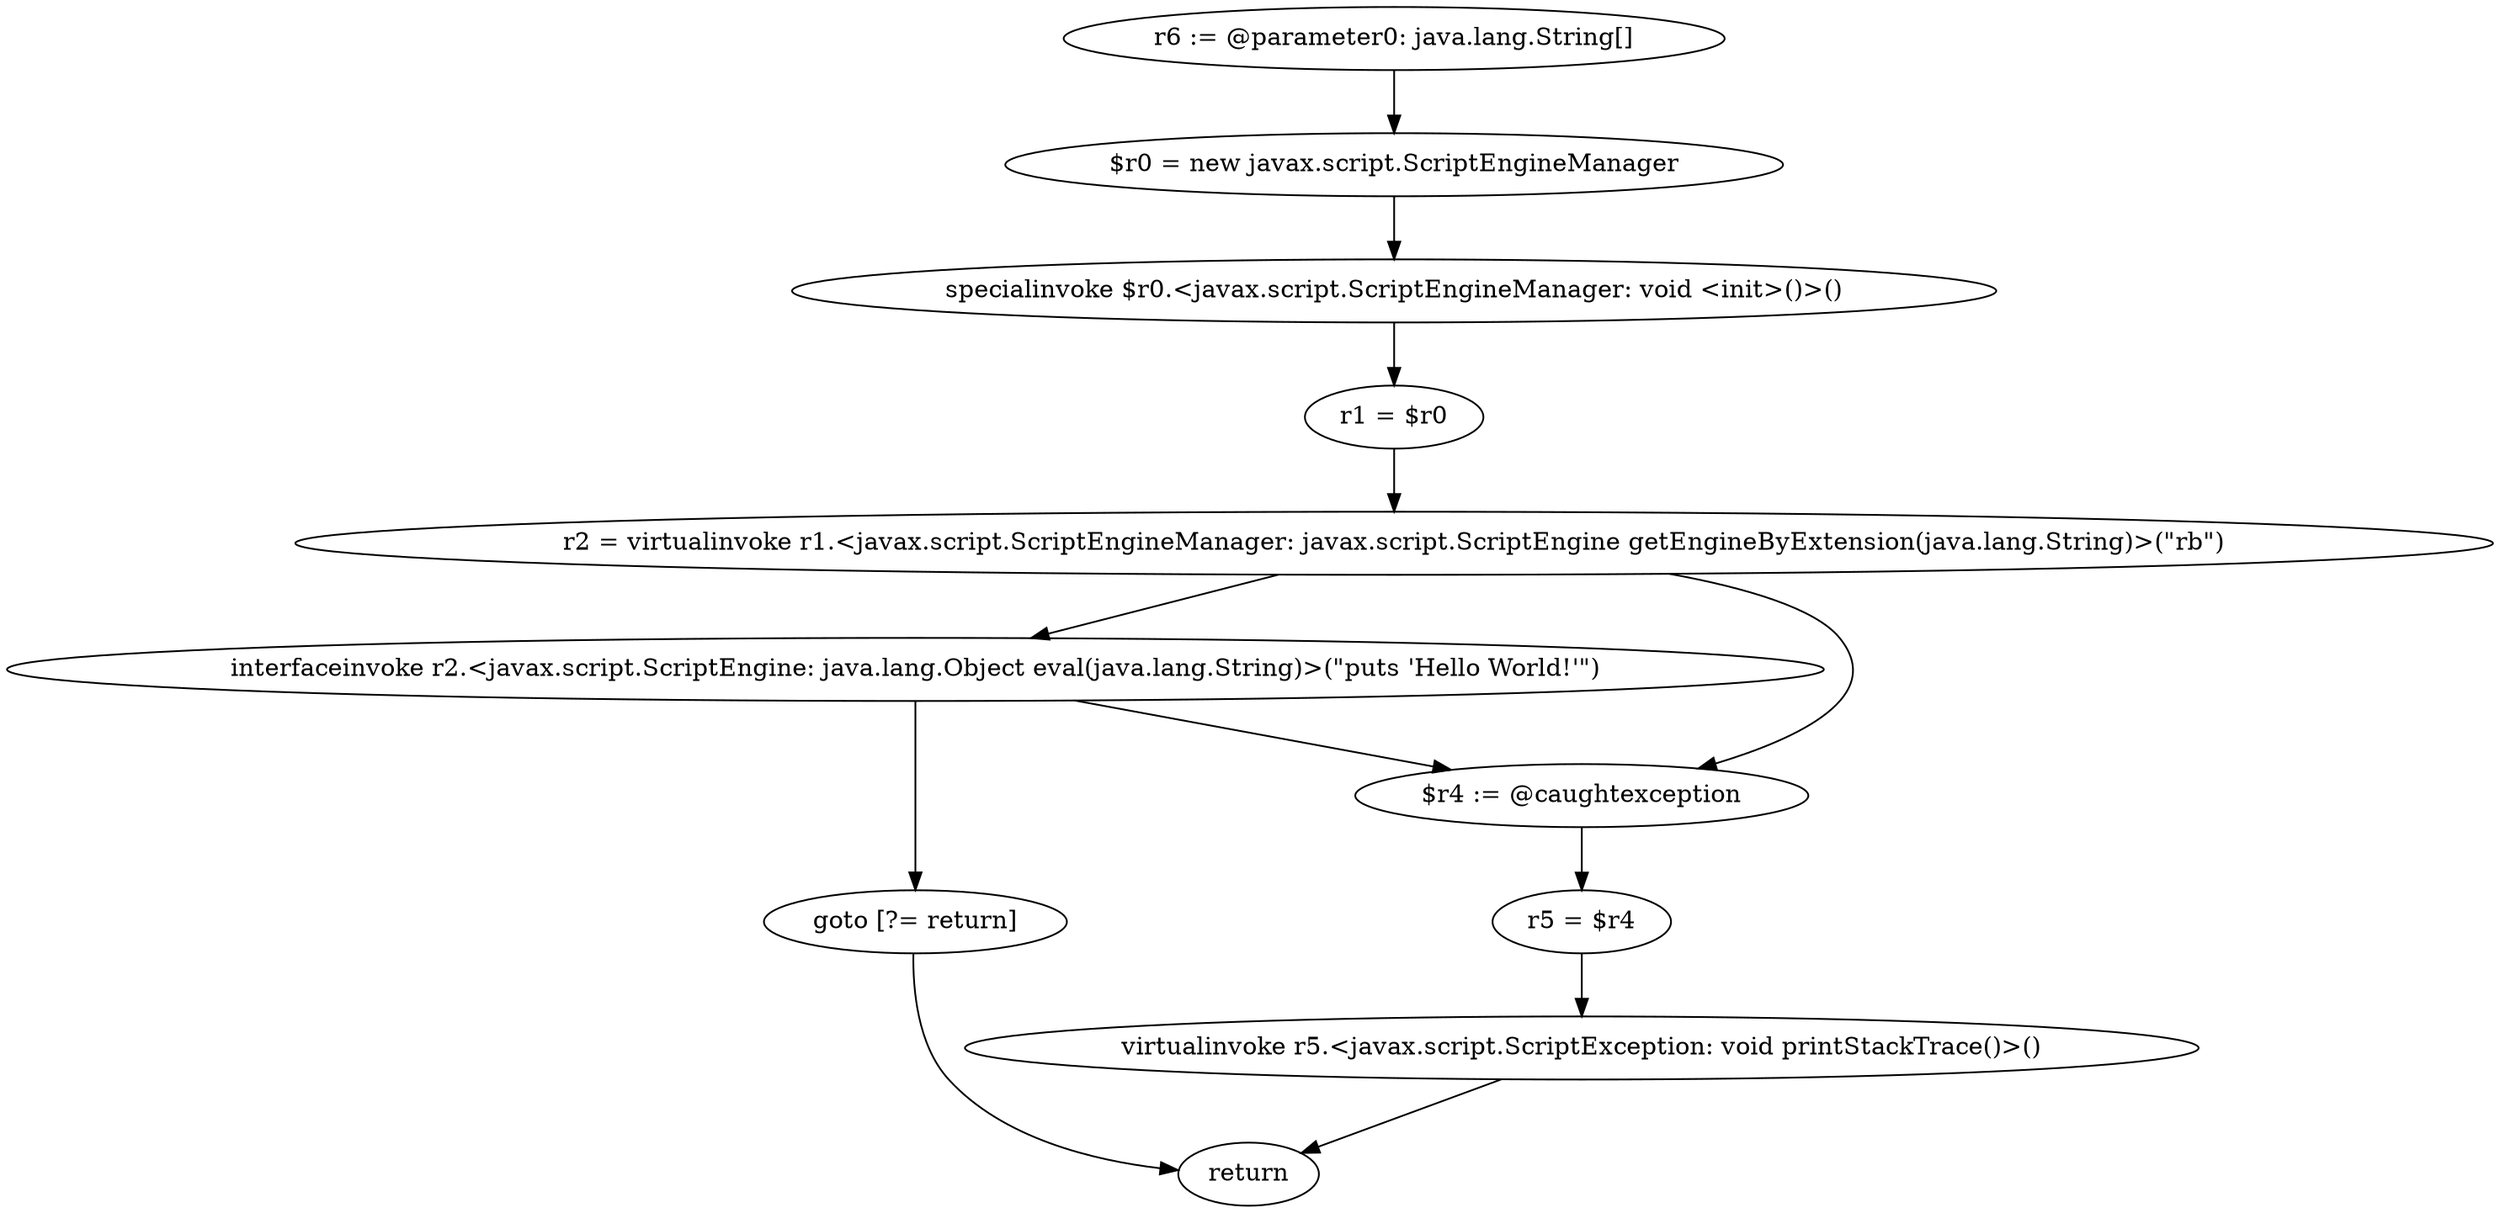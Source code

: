 digraph "unitGraph" {
    "r6 := @parameter0: java.lang.String[]"
    "$r0 = new javax.script.ScriptEngineManager"
    "specialinvoke $r0.<javax.script.ScriptEngineManager: void <init>()>()"
    "r1 = $r0"
    "r2 = virtualinvoke r1.<javax.script.ScriptEngineManager: javax.script.ScriptEngine getEngineByExtension(java.lang.String)>(\"rb\")"
    "interfaceinvoke r2.<javax.script.ScriptEngine: java.lang.Object eval(java.lang.String)>(\"puts \'Hello World!\'\")"
    "goto [?= return]"
    "$r4 := @caughtexception"
    "r5 = $r4"
    "virtualinvoke r5.<javax.script.ScriptException: void printStackTrace()>()"
    "return"
    "r6 := @parameter0: java.lang.String[]"->"$r0 = new javax.script.ScriptEngineManager";
    "$r0 = new javax.script.ScriptEngineManager"->"specialinvoke $r0.<javax.script.ScriptEngineManager: void <init>()>()";
    "specialinvoke $r0.<javax.script.ScriptEngineManager: void <init>()>()"->"r1 = $r0";
    "r1 = $r0"->"r2 = virtualinvoke r1.<javax.script.ScriptEngineManager: javax.script.ScriptEngine getEngineByExtension(java.lang.String)>(\"rb\")";
    "r2 = virtualinvoke r1.<javax.script.ScriptEngineManager: javax.script.ScriptEngine getEngineByExtension(java.lang.String)>(\"rb\")"->"interfaceinvoke r2.<javax.script.ScriptEngine: java.lang.Object eval(java.lang.String)>(\"puts \'Hello World!\'\")";
    "r2 = virtualinvoke r1.<javax.script.ScriptEngineManager: javax.script.ScriptEngine getEngineByExtension(java.lang.String)>(\"rb\")"->"$r4 := @caughtexception";
    "interfaceinvoke r2.<javax.script.ScriptEngine: java.lang.Object eval(java.lang.String)>(\"puts \'Hello World!\'\")"->"goto [?= return]";
    "interfaceinvoke r2.<javax.script.ScriptEngine: java.lang.Object eval(java.lang.String)>(\"puts \'Hello World!\'\")"->"$r4 := @caughtexception";
    "goto [?= return]"->"return";
    "$r4 := @caughtexception"->"r5 = $r4";
    "r5 = $r4"->"virtualinvoke r5.<javax.script.ScriptException: void printStackTrace()>()";
    "virtualinvoke r5.<javax.script.ScriptException: void printStackTrace()>()"->"return";
}
